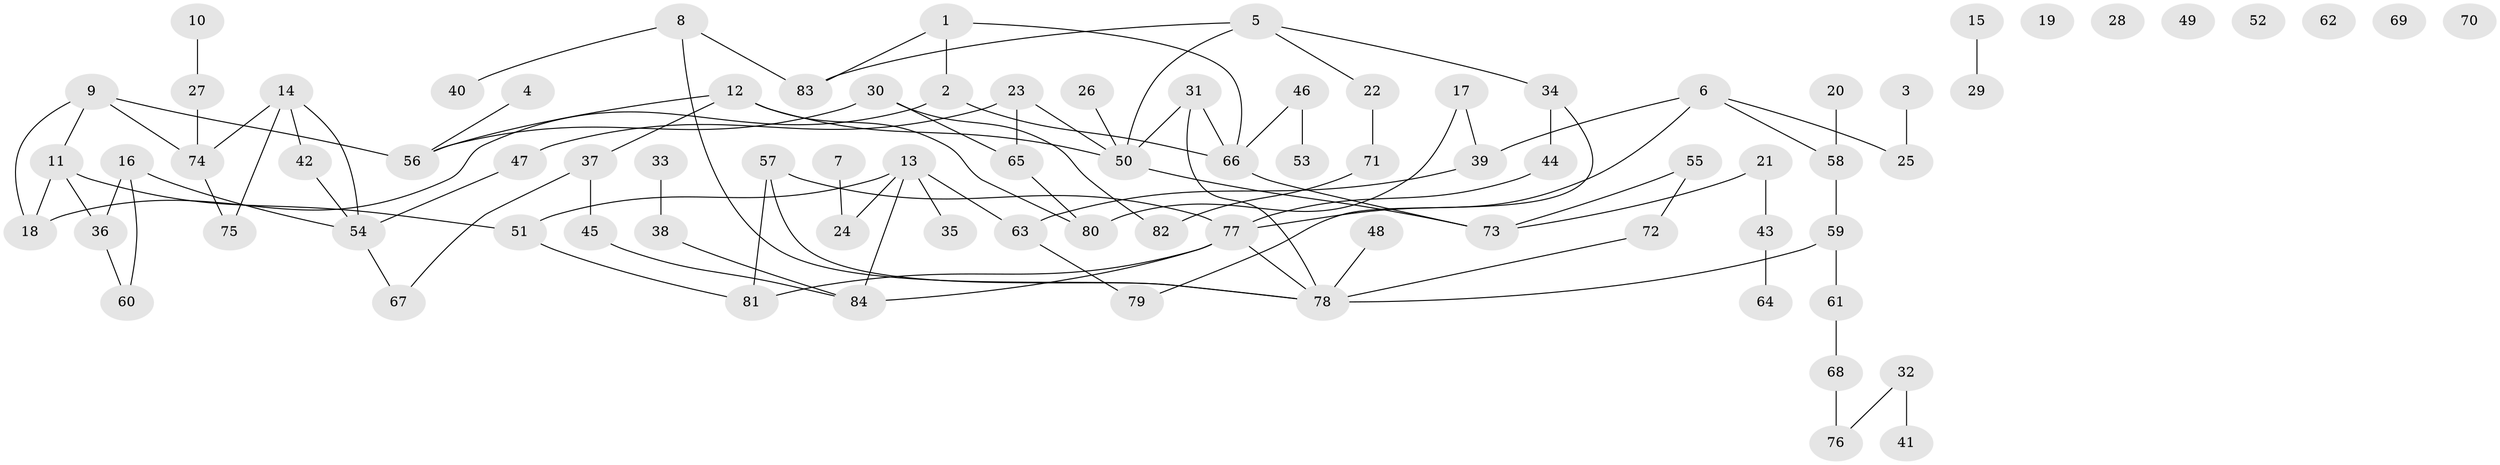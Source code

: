 // Generated by graph-tools (version 1.1) at 2025/00/03/09/25 03:00:50]
// undirected, 84 vertices, 101 edges
graph export_dot {
graph [start="1"]
  node [color=gray90,style=filled];
  1;
  2;
  3;
  4;
  5;
  6;
  7;
  8;
  9;
  10;
  11;
  12;
  13;
  14;
  15;
  16;
  17;
  18;
  19;
  20;
  21;
  22;
  23;
  24;
  25;
  26;
  27;
  28;
  29;
  30;
  31;
  32;
  33;
  34;
  35;
  36;
  37;
  38;
  39;
  40;
  41;
  42;
  43;
  44;
  45;
  46;
  47;
  48;
  49;
  50;
  51;
  52;
  53;
  54;
  55;
  56;
  57;
  58;
  59;
  60;
  61;
  62;
  63;
  64;
  65;
  66;
  67;
  68;
  69;
  70;
  71;
  72;
  73;
  74;
  75;
  76;
  77;
  78;
  79;
  80;
  81;
  82;
  83;
  84;
  1 -- 2;
  1 -- 66;
  1 -- 83;
  2 -- 18;
  2 -- 66;
  3 -- 25;
  4 -- 56;
  5 -- 22;
  5 -- 34;
  5 -- 50;
  5 -- 83;
  6 -- 25;
  6 -- 39;
  6 -- 58;
  6 -- 77;
  7 -- 24;
  8 -- 40;
  8 -- 78;
  8 -- 83;
  9 -- 11;
  9 -- 18;
  9 -- 56;
  9 -- 74;
  10 -- 27;
  11 -- 18;
  11 -- 36;
  11 -- 51;
  12 -- 37;
  12 -- 50;
  12 -- 56;
  12 -- 80;
  13 -- 24;
  13 -- 35;
  13 -- 51;
  13 -- 63;
  13 -- 84;
  14 -- 42;
  14 -- 54;
  14 -- 74;
  14 -- 75;
  15 -- 29;
  16 -- 36;
  16 -- 54;
  16 -- 60;
  17 -- 39;
  17 -- 80;
  20 -- 58;
  21 -- 43;
  21 -- 73;
  22 -- 71;
  23 -- 47;
  23 -- 50;
  23 -- 65;
  26 -- 50;
  27 -- 74;
  30 -- 56;
  30 -- 65;
  30 -- 82;
  31 -- 50;
  31 -- 66;
  31 -- 78;
  32 -- 41;
  32 -- 76;
  33 -- 38;
  34 -- 44;
  34 -- 79;
  36 -- 60;
  37 -- 45;
  37 -- 67;
  38 -- 84;
  39 -- 63;
  42 -- 54;
  43 -- 64;
  44 -- 77;
  45 -- 84;
  46 -- 53;
  46 -- 66;
  47 -- 54;
  48 -- 78;
  50 -- 73;
  51 -- 81;
  54 -- 67;
  55 -- 72;
  55 -- 73;
  57 -- 77;
  57 -- 78;
  57 -- 81;
  58 -- 59;
  59 -- 61;
  59 -- 78;
  61 -- 68;
  63 -- 79;
  65 -- 80;
  66 -- 73;
  68 -- 76;
  71 -- 82;
  72 -- 78;
  74 -- 75;
  77 -- 78;
  77 -- 81;
  77 -- 84;
}
